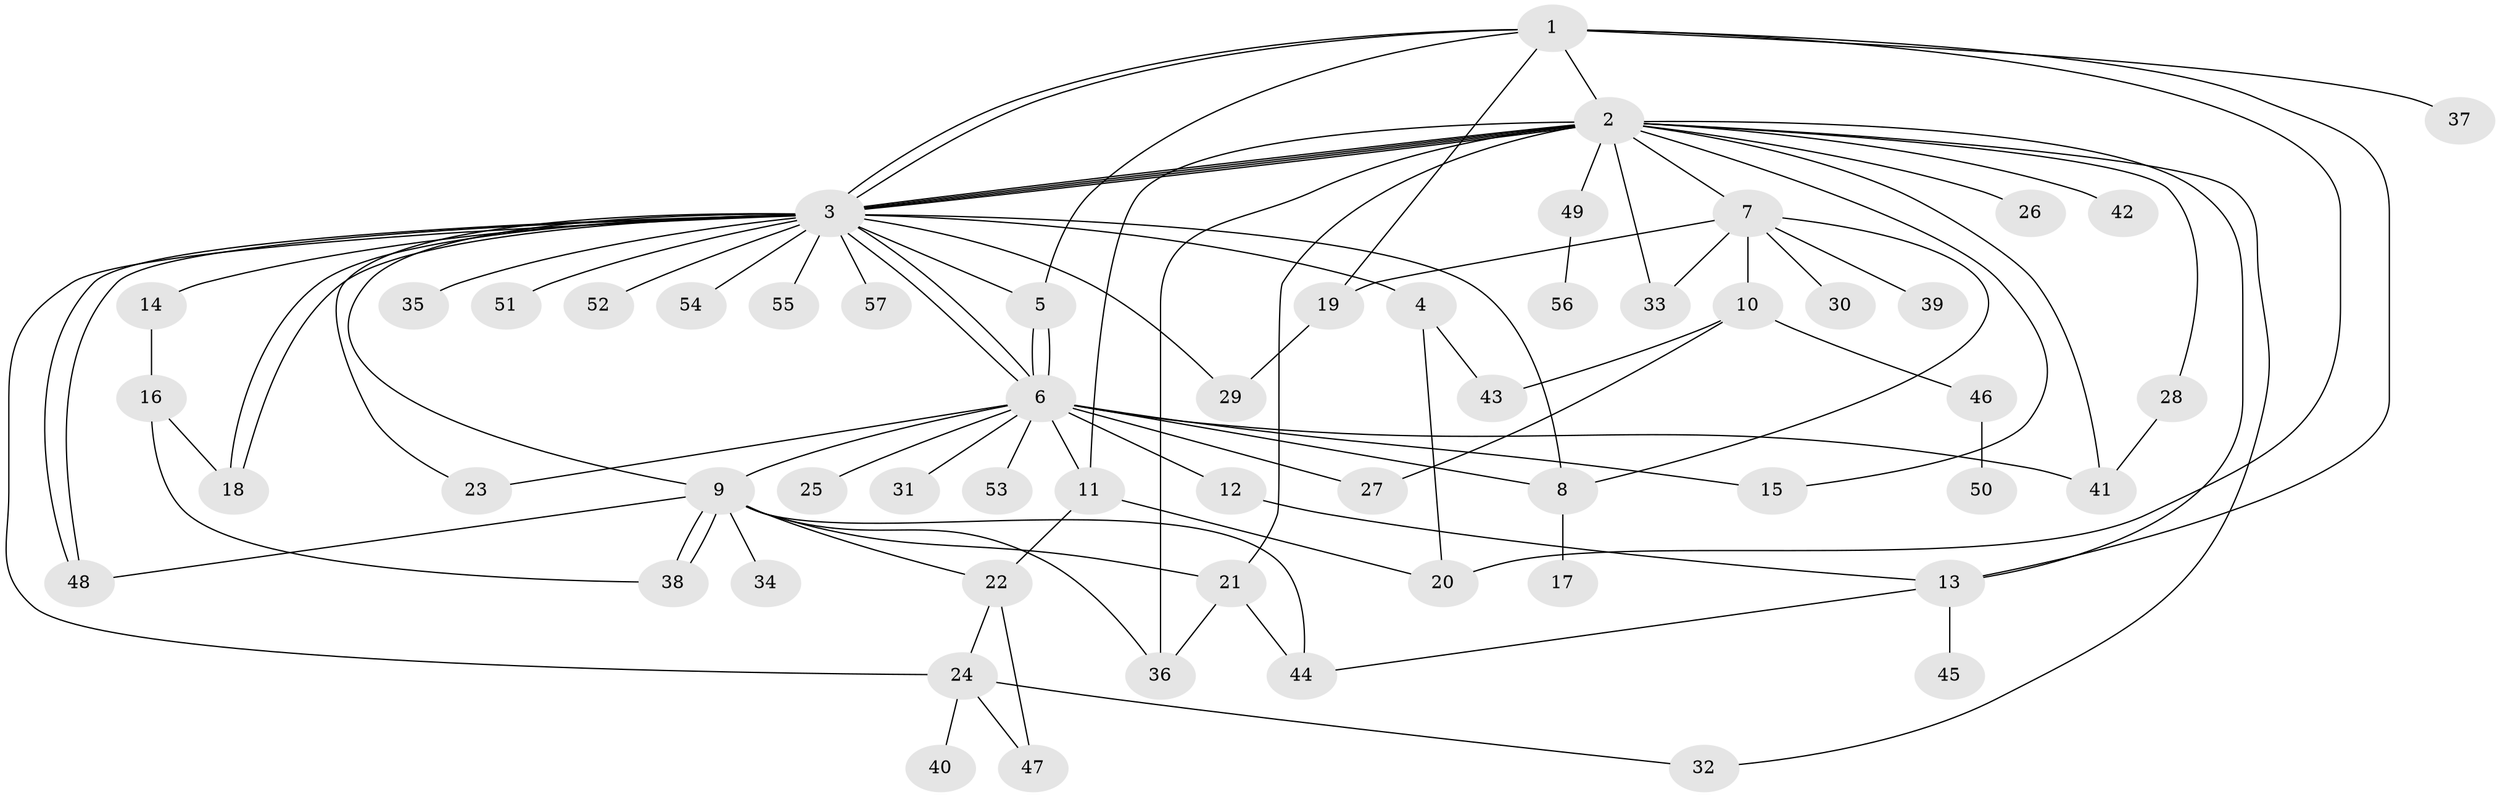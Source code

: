 // Generated by graph-tools (version 1.1) at 2025/35/03/09/25 02:35:23]
// undirected, 57 vertices, 97 edges
graph export_dot {
graph [start="1"]
  node [color=gray90,style=filled];
  1;
  2;
  3;
  4;
  5;
  6;
  7;
  8;
  9;
  10;
  11;
  12;
  13;
  14;
  15;
  16;
  17;
  18;
  19;
  20;
  21;
  22;
  23;
  24;
  25;
  26;
  27;
  28;
  29;
  30;
  31;
  32;
  33;
  34;
  35;
  36;
  37;
  38;
  39;
  40;
  41;
  42;
  43;
  44;
  45;
  46;
  47;
  48;
  49;
  50;
  51;
  52;
  53;
  54;
  55;
  56;
  57;
  1 -- 2;
  1 -- 3;
  1 -- 3;
  1 -- 5;
  1 -- 13;
  1 -- 19;
  1 -- 20;
  1 -- 37;
  2 -- 3;
  2 -- 3;
  2 -- 3;
  2 -- 3;
  2 -- 7;
  2 -- 11;
  2 -- 13;
  2 -- 15;
  2 -- 21;
  2 -- 26;
  2 -- 28;
  2 -- 32;
  2 -- 33;
  2 -- 36;
  2 -- 41;
  2 -- 42;
  2 -- 49;
  3 -- 4;
  3 -- 5;
  3 -- 6;
  3 -- 6;
  3 -- 8;
  3 -- 9;
  3 -- 14;
  3 -- 18;
  3 -- 18;
  3 -- 23;
  3 -- 24;
  3 -- 29;
  3 -- 35;
  3 -- 48;
  3 -- 48;
  3 -- 51;
  3 -- 52;
  3 -- 54;
  3 -- 55;
  3 -- 57;
  4 -- 20;
  4 -- 43;
  5 -- 6;
  5 -- 6;
  6 -- 8;
  6 -- 9;
  6 -- 11;
  6 -- 12;
  6 -- 15;
  6 -- 23;
  6 -- 25;
  6 -- 27;
  6 -- 31;
  6 -- 41;
  6 -- 53;
  7 -- 8;
  7 -- 10;
  7 -- 19;
  7 -- 30;
  7 -- 33;
  7 -- 39;
  8 -- 17;
  9 -- 21;
  9 -- 22;
  9 -- 34;
  9 -- 36;
  9 -- 38;
  9 -- 38;
  9 -- 44;
  9 -- 48;
  10 -- 27;
  10 -- 43;
  10 -- 46;
  11 -- 20;
  11 -- 22;
  12 -- 13;
  13 -- 44;
  13 -- 45;
  14 -- 16;
  16 -- 18;
  16 -- 38;
  19 -- 29;
  21 -- 36;
  21 -- 44;
  22 -- 24;
  22 -- 47;
  24 -- 32;
  24 -- 40;
  24 -- 47;
  28 -- 41;
  46 -- 50;
  49 -- 56;
}
